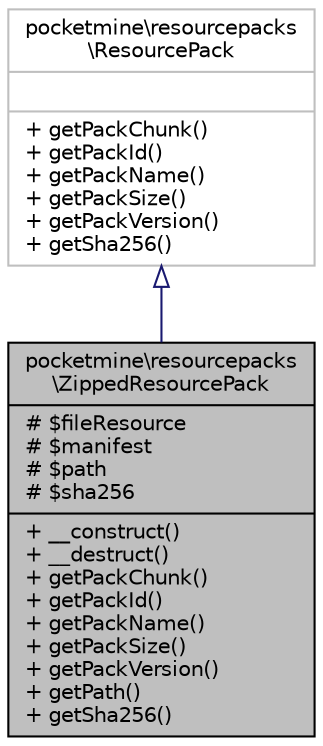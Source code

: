 digraph "pocketmine\resourcepacks\ZippedResourcePack"
{
 // INTERACTIVE_SVG=YES
 // LATEX_PDF_SIZE
  edge [fontname="Helvetica",fontsize="10",labelfontname="Helvetica",labelfontsize="10"];
  node [fontname="Helvetica",fontsize="10",shape=record];
  Node1 [label="{pocketmine\\resourcepacks\l\\ZippedResourcePack\n|# $fileResource\l# $manifest\l# $path\l# $sha256\l|+ __construct()\l+ __destruct()\l+ getPackChunk()\l+ getPackId()\l+ getPackName()\l+ getPackSize()\l+ getPackVersion()\l+ getPath()\l+ getSha256()\l}",height=0.2,width=0.4,color="black", fillcolor="grey75", style="filled", fontcolor="black",tooltip=" "];
  Node2 -> Node1 [dir="back",color="midnightblue",fontsize="10",style="solid",arrowtail="onormal",fontname="Helvetica"];
  Node2 [label="{pocketmine\\resourcepacks\l\\ResourcePack\n||+ getPackChunk()\l+ getPackId()\l+ getPackName()\l+ getPackSize()\l+ getPackVersion()\l+ getSha256()\l}",height=0.2,width=0.4,color="grey75", fillcolor="white", style="filled",URL="$d8/de4/interfacepocketmine_1_1resourcepacks_1_1_resource_pack.html",tooltip=" "];
}

